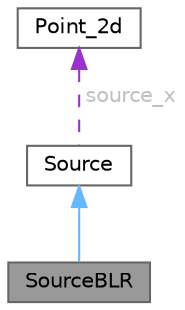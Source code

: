 digraph "SourceBLR"
{
 // LATEX_PDF_SIZE
  bgcolor="transparent";
  edge [fontname=Helvetica,fontsize=10,labelfontname=Helvetica,labelfontsize=10];
  node [fontname=Helvetica,fontsize=10,shape=box,height=0.2,width=0.4];
  Node1 [id="Node000001",label="SourceBLR",height=0.2,width=0.4,color="gray40", fillcolor="grey60", style="filled", fontcolor="black",tooltip="Base class for all sources representing the Broad Line Region (BLR) of a AGN/QSO."];
  Node2 -> Node1 [id="edge3_Node000001_Node000002",dir="back",color="steelblue1",style="solid",tooltip=" "];
  Node2 [id="Node000002",label="Source",height=0.2,width=0.4,color="gray40", fillcolor="white", style="filled",URL="$class_source.html",tooltip="Base class for all sources."];
  Node3 -> Node2 [id="edge4_Node000002_Node000003",dir="back",color="darkorchid3",style="dashed",tooltip=" ",label=" source_x",fontcolor="grey" ];
  Node3 [id="Node000003",label="Point_2d",height=0.2,width=0.4,color="gray40", fillcolor="white", style="filled",URL="$struct_point__2d.html",tooltip="Class for representing points or vectors in 2 dimensions. Not that the dereferencing operator is over..."];
}
